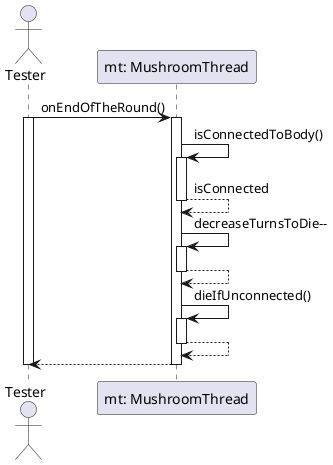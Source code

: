 @startuml Mushroom Thread Die

actor "Tester" as tester
participant "mt: MushroomThread" as mt

tester -> mt: onEndOfTheRound() 
activate tester
activate mt

mt -> mt: isConnectedToBody()
activate mt
mt --> mt: isConnected
deactivate mt

mt -> mt: decreaseTurnsToDie--
activate mt
mt --> mt
deactivate mt

mt -> mt: dieIfUnconnected()
activate mt
mt --> mt 
deactivate mt

mt --> tester
deactivate mt


deactivate tester

@enduml